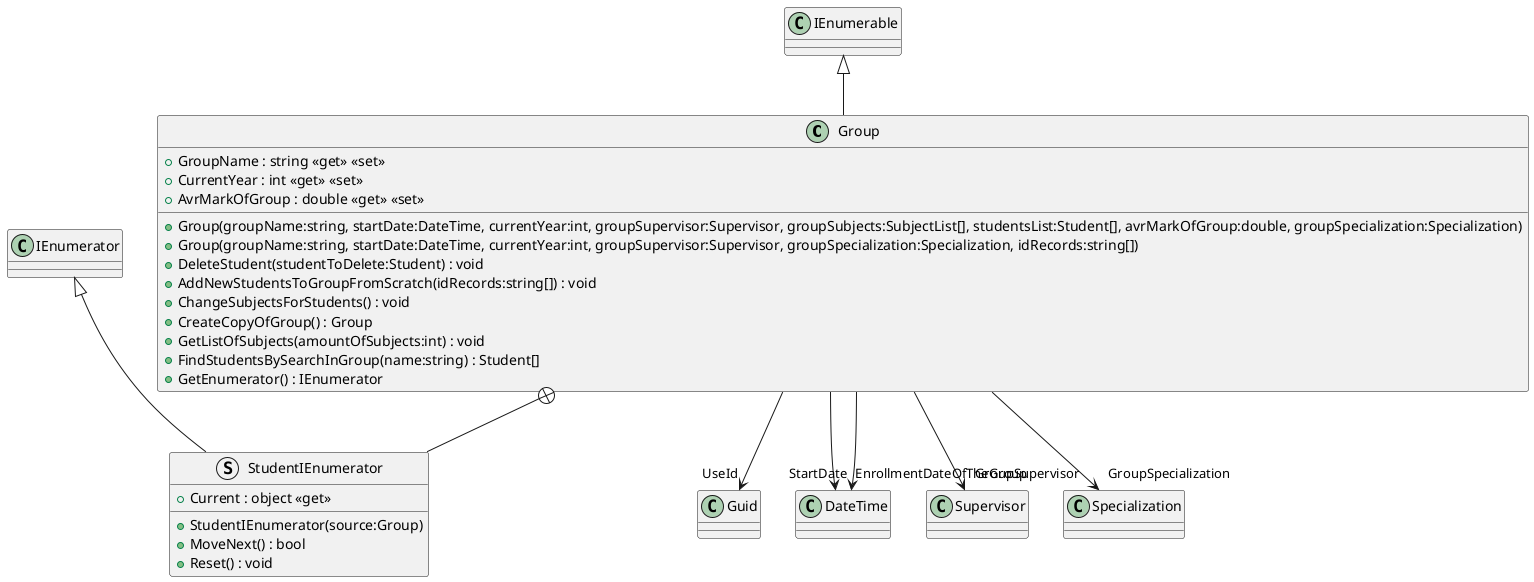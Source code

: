 @startuml
class Group {
    + Group(groupName:string, startDate:DateTime, currentYear:int, groupSupervisor:Supervisor, groupSubjects:SubjectList[], studentsList:Student[], avrMarkOfGroup:double, groupSpecialization:Specialization)
    + Group(groupName:string, startDate:DateTime, currentYear:int, groupSupervisor:Supervisor, groupSpecialization:Specialization, idRecords:string[])
    + GroupName : string <<get>> <<set>>
    + CurrentYear : int <<get>> <<set>>
    + AvrMarkOfGroup : double <<get>> <<set>>
    + DeleteStudent(studentToDelete:Student) : void
    + AddNewStudentsToGroupFromScratch(idRecords:string[]) : void
    + ChangeSubjectsForStudents() : void
    + CreateCopyOfGroup() : Group
    + GetListOfSubjects(amountOfSubjects:int) : void
    + FindStudentsBySearchInGroup(name:string) : Student[]
    + GetEnumerator() : IEnumerator
}
struct StudentIEnumerator {
    + StudentIEnumerator(source:Group)
    + Current : object <<get>>
    + MoveNext() : bool
    + Reset() : void
}
IEnumerable <|-- Group
Group --> "UseId" Guid
Group --> "EnrollmentDateOfTheGroup" DateTime
Group --> "GroupSupervisor" Supervisor
Group --> "GroupSpecialization" Specialization
Group --> "StartDate" DateTime
Group +-- StudentIEnumerator
IEnumerator <|-- StudentIEnumerator
@enduml
